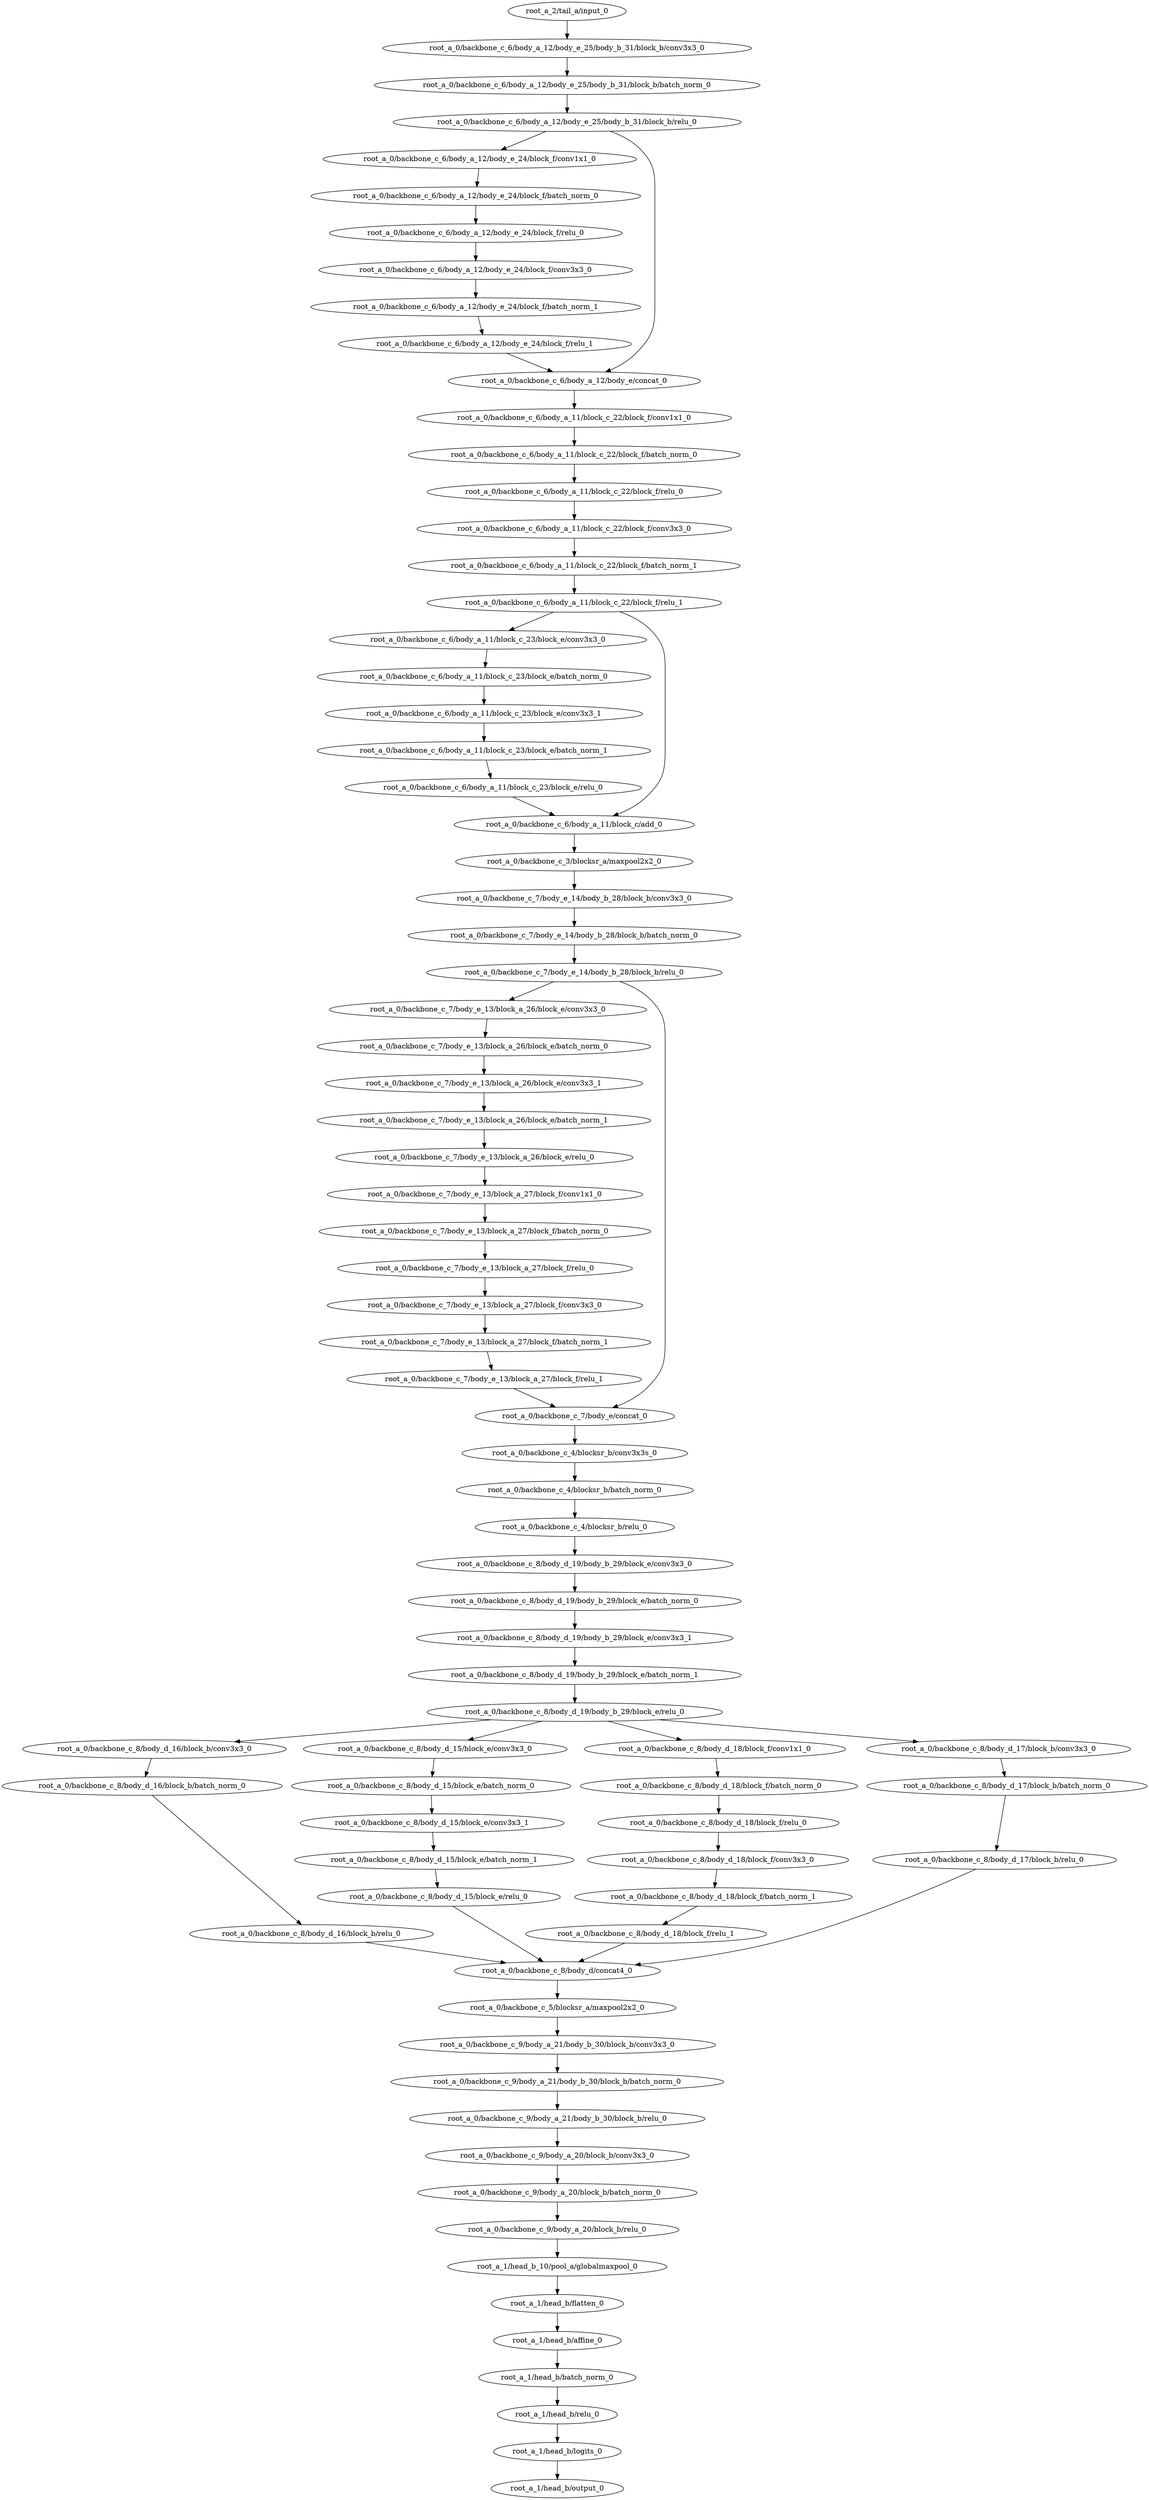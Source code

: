 digraph root_a {
	"root_a_2/tail_a/input_0"
	"root_a_0/backbone_c_6/body_a_12/body_e_25/body_b_31/block_b/conv3x3_0"
	"root_a_0/backbone_c_6/body_a_12/body_e_25/body_b_31/block_b/batch_norm_0"
	"root_a_0/backbone_c_6/body_a_12/body_e_25/body_b_31/block_b/relu_0"
	"root_a_0/backbone_c_6/body_a_12/body_e_24/block_f/conv1x1_0"
	"root_a_0/backbone_c_6/body_a_12/body_e_24/block_f/batch_norm_0"
	"root_a_0/backbone_c_6/body_a_12/body_e_24/block_f/relu_0"
	"root_a_0/backbone_c_6/body_a_12/body_e_24/block_f/conv3x3_0"
	"root_a_0/backbone_c_6/body_a_12/body_e_24/block_f/batch_norm_1"
	"root_a_0/backbone_c_6/body_a_12/body_e_24/block_f/relu_1"
	"root_a_0/backbone_c_6/body_a_12/body_e/concat_0"
	"root_a_0/backbone_c_6/body_a_11/block_c_22/block_f/conv1x1_0"
	"root_a_0/backbone_c_6/body_a_11/block_c_22/block_f/batch_norm_0"
	"root_a_0/backbone_c_6/body_a_11/block_c_22/block_f/relu_0"
	"root_a_0/backbone_c_6/body_a_11/block_c_22/block_f/conv3x3_0"
	"root_a_0/backbone_c_6/body_a_11/block_c_22/block_f/batch_norm_1"
	"root_a_0/backbone_c_6/body_a_11/block_c_22/block_f/relu_1"
	"root_a_0/backbone_c_6/body_a_11/block_c_23/block_e/conv3x3_0"
	"root_a_0/backbone_c_6/body_a_11/block_c_23/block_e/batch_norm_0"
	"root_a_0/backbone_c_6/body_a_11/block_c_23/block_e/conv3x3_1"
	"root_a_0/backbone_c_6/body_a_11/block_c_23/block_e/batch_norm_1"
	"root_a_0/backbone_c_6/body_a_11/block_c_23/block_e/relu_0"
	"root_a_0/backbone_c_6/body_a_11/block_c/add_0"
	"root_a_0/backbone_c_3/blocksr_a/maxpool2x2_0"
	"root_a_0/backbone_c_7/body_e_14/body_b_28/block_b/conv3x3_0"
	"root_a_0/backbone_c_7/body_e_14/body_b_28/block_b/batch_norm_0"
	"root_a_0/backbone_c_7/body_e_14/body_b_28/block_b/relu_0"
	"root_a_0/backbone_c_7/body_e_13/block_a_26/block_e/conv3x3_0"
	"root_a_0/backbone_c_7/body_e_13/block_a_26/block_e/batch_norm_0"
	"root_a_0/backbone_c_7/body_e_13/block_a_26/block_e/conv3x3_1"
	"root_a_0/backbone_c_7/body_e_13/block_a_26/block_e/batch_norm_1"
	"root_a_0/backbone_c_7/body_e_13/block_a_26/block_e/relu_0"
	"root_a_0/backbone_c_7/body_e_13/block_a_27/block_f/conv1x1_0"
	"root_a_0/backbone_c_7/body_e_13/block_a_27/block_f/batch_norm_0"
	"root_a_0/backbone_c_7/body_e_13/block_a_27/block_f/relu_0"
	"root_a_0/backbone_c_7/body_e_13/block_a_27/block_f/conv3x3_0"
	"root_a_0/backbone_c_7/body_e_13/block_a_27/block_f/batch_norm_1"
	"root_a_0/backbone_c_7/body_e_13/block_a_27/block_f/relu_1"
	"root_a_0/backbone_c_7/body_e/concat_0"
	"root_a_0/backbone_c_4/blocksr_b/conv3x3s_0"
	"root_a_0/backbone_c_4/blocksr_b/batch_norm_0"
	"root_a_0/backbone_c_4/blocksr_b/relu_0"
	"root_a_0/backbone_c_8/body_d_19/body_b_29/block_e/conv3x3_0"
	"root_a_0/backbone_c_8/body_d_19/body_b_29/block_e/batch_norm_0"
	"root_a_0/backbone_c_8/body_d_19/body_b_29/block_e/conv3x3_1"
	"root_a_0/backbone_c_8/body_d_19/body_b_29/block_e/batch_norm_1"
	"root_a_0/backbone_c_8/body_d_19/body_b_29/block_e/relu_0"
	"root_a_0/backbone_c_8/body_d_16/block_b/conv3x3_0"
	"root_a_0/backbone_c_8/body_d_16/block_b/batch_norm_0"
	"root_a_0/backbone_c_8/body_d_16/block_b/relu_0"
	"root_a_0/backbone_c_8/body_d_15/block_e/conv3x3_0"
	"root_a_0/backbone_c_8/body_d_15/block_e/batch_norm_0"
	"root_a_0/backbone_c_8/body_d_15/block_e/conv3x3_1"
	"root_a_0/backbone_c_8/body_d_15/block_e/batch_norm_1"
	"root_a_0/backbone_c_8/body_d_15/block_e/relu_0"
	"root_a_0/backbone_c_8/body_d_18/block_f/conv1x1_0"
	"root_a_0/backbone_c_8/body_d_18/block_f/batch_norm_0"
	"root_a_0/backbone_c_8/body_d_18/block_f/relu_0"
	"root_a_0/backbone_c_8/body_d_18/block_f/conv3x3_0"
	"root_a_0/backbone_c_8/body_d_18/block_f/batch_norm_1"
	"root_a_0/backbone_c_8/body_d_18/block_f/relu_1"
	"root_a_0/backbone_c_8/body_d_17/block_b/conv3x3_0"
	"root_a_0/backbone_c_8/body_d_17/block_b/batch_norm_0"
	"root_a_0/backbone_c_8/body_d_17/block_b/relu_0"
	"root_a_0/backbone_c_8/body_d/concat4_0"
	"root_a_0/backbone_c_5/blocksr_a/maxpool2x2_0"
	"root_a_0/backbone_c_9/body_a_21/body_b_30/block_b/conv3x3_0"
	"root_a_0/backbone_c_9/body_a_21/body_b_30/block_b/batch_norm_0"
	"root_a_0/backbone_c_9/body_a_21/body_b_30/block_b/relu_0"
	"root_a_0/backbone_c_9/body_a_20/block_b/conv3x3_0"
	"root_a_0/backbone_c_9/body_a_20/block_b/batch_norm_0"
	"root_a_0/backbone_c_9/body_a_20/block_b/relu_0"
	"root_a_1/head_b_10/pool_a/globalmaxpool_0"
	"root_a_1/head_b/flatten_0"
	"root_a_1/head_b/affine_0"
	"root_a_1/head_b/batch_norm_0"
	"root_a_1/head_b/relu_0"
	"root_a_1/head_b/logits_0"
	"root_a_1/head_b/output_0"

	"root_a_2/tail_a/input_0" -> "root_a_0/backbone_c_6/body_a_12/body_e_25/body_b_31/block_b/conv3x3_0"
	"root_a_0/backbone_c_6/body_a_12/body_e_25/body_b_31/block_b/conv3x3_0" -> "root_a_0/backbone_c_6/body_a_12/body_e_25/body_b_31/block_b/batch_norm_0"
	"root_a_0/backbone_c_6/body_a_12/body_e_25/body_b_31/block_b/batch_norm_0" -> "root_a_0/backbone_c_6/body_a_12/body_e_25/body_b_31/block_b/relu_0"
	"root_a_0/backbone_c_6/body_a_12/body_e_25/body_b_31/block_b/relu_0" -> "root_a_0/backbone_c_6/body_a_12/body_e_24/block_f/conv1x1_0"
	"root_a_0/backbone_c_6/body_a_12/body_e_24/block_f/conv1x1_0" -> "root_a_0/backbone_c_6/body_a_12/body_e_24/block_f/batch_norm_0"
	"root_a_0/backbone_c_6/body_a_12/body_e_24/block_f/batch_norm_0" -> "root_a_0/backbone_c_6/body_a_12/body_e_24/block_f/relu_0"
	"root_a_0/backbone_c_6/body_a_12/body_e_24/block_f/relu_0" -> "root_a_0/backbone_c_6/body_a_12/body_e_24/block_f/conv3x3_0"
	"root_a_0/backbone_c_6/body_a_12/body_e_24/block_f/conv3x3_0" -> "root_a_0/backbone_c_6/body_a_12/body_e_24/block_f/batch_norm_1"
	"root_a_0/backbone_c_6/body_a_12/body_e_24/block_f/batch_norm_1" -> "root_a_0/backbone_c_6/body_a_12/body_e_24/block_f/relu_1"
	"root_a_0/backbone_c_6/body_a_12/body_e_24/block_f/relu_1" -> "root_a_0/backbone_c_6/body_a_12/body_e/concat_0"
	"root_a_0/backbone_c_6/body_a_12/body_e_25/body_b_31/block_b/relu_0" -> "root_a_0/backbone_c_6/body_a_12/body_e/concat_0"
	"root_a_0/backbone_c_6/body_a_12/body_e/concat_0" -> "root_a_0/backbone_c_6/body_a_11/block_c_22/block_f/conv1x1_0"
	"root_a_0/backbone_c_6/body_a_11/block_c_22/block_f/conv1x1_0" -> "root_a_0/backbone_c_6/body_a_11/block_c_22/block_f/batch_norm_0"
	"root_a_0/backbone_c_6/body_a_11/block_c_22/block_f/batch_norm_0" -> "root_a_0/backbone_c_6/body_a_11/block_c_22/block_f/relu_0"
	"root_a_0/backbone_c_6/body_a_11/block_c_22/block_f/relu_0" -> "root_a_0/backbone_c_6/body_a_11/block_c_22/block_f/conv3x3_0"
	"root_a_0/backbone_c_6/body_a_11/block_c_22/block_f/conv3x3_0" -> "root_a_0/backbone_c_6/body_a_11/block_c_22/block_f/batch_norm_1"
	"root_a_0/backbone_c_6/body_a_11/block_c_22/block_f/batch_norm_1" -> "root_a_0/backbone_c_6/body_a_11/block_c_22/block_f/relu_1"
	"root_a_0/backbone_c_6/body_a_11/block_c_22/block_f/relu_1" -> "root_a_0/backbone_c_6/body_a_11/block_c_23/block_e/conv3x3_0"
	"root_a_0/backbone_c_6/body_a_11/block_c_23/block_e/conv3x3_0" -> "root_a_0/backbone_c_6/body_a_11/block_c_23/block_e/batch_norm_0"
	"root_a_0/backbone_c_6/body_a_11/block_c_23/block_e/batch_norm_0" -> "root_a_0/backbone_c_6/body_a_11/block_c_23/block_e/conv3x3_1"
	"root_a_0/backbone_c_6/body_a_11/block_c_23/block_e/conv3x3_1" -> "root_a_0/backbone_c_6/body_a_11/block_c_23/block_e/batch_norm_1"
	"root_a_0/backbone_c_6/body_a_11/block_c_23/block_e/batch_norm_1" -> "root_a_0/backbone_c_6/body_a_11/block_c_23/block_e/relu_0"
	"root_a_0/backbone_c_6/body_a_11/block_c_23/block_e/relu_0" -> "root_a_0/backbone_c_6/body_a_11/block_c/add_0"
	"root_a_0/backbone_c_6/body_a_11/block_c_22/block_f/relu_1" -> "root_a_0/backbone_c_6/body_a_11/block_c/add_0"
	"root_a_0/backbone_c_6/body_a_11/block_c/add_0" -> "root_a_0/backbone_c_3/blocksr_a/maxpool2x2_0"
	"root_a_0/backbone_c_3/blocksr_a/maxpool2x2_0" -> "root_a_0/backbone_c_7/body_e_14/body_b_28/block_b/conv3x3_0"
	"root_a_0/backbone_c_7/body_e_14/body_b_28/block_b/conv3x3_0" -> "root_a_0/backbone_c_7/body_e_14/body_b_28/block_b/batch_norm_0"
	"root_a_0/backbone_c_7/body_e_14/body_b_28/block_b/batch_norm_0" -> "root_a_0/backbone_c_7/body_e_14/body_b_28/block_b/relu_0"
	"root_a_0/backbone_c_7/body_e_14/body_b_28/block_b/relu_0" -> "root_a_0/backbone_c_7/body_e_13/block_a_26/block_e/conv3x3_0"
	"root_a_0/backbone_c_7/body_e_13/block_a_26/block_e/conv3x3_0" -> "root_a_0/backbone_c_7/body_e_13/block_a_26/block_e/batch_norm_0"
	"root_a_0/backbone_c_7/body_e_13/block_a_26/block_e/batch_norm_0" -> "root_a_0/backbone_c_7/body_e_13/block_a_26/block_e/conv3x3_1"
	"root_a_0/backbone_c_7/body_e_13/block_a_26/block_e/conv3x3_1" -> "root_a_0/backbone_c_7/body_e_13/block_a_26/block_e/batch_norm_1"
	"root_a_0/backbone_c_7/body_e_13/block_a_26/block_e/batch_norm_1" -> "root_a_0/backbone_c_7/body_e_13/block_a_26/block_e/relu_0"
	"root_a_0/backbone_c_7/body_e_13/block_a_26/block_e/relu_0" -> "root_a_0/backbone_c_7/body_e_13/block_a_27/block_f/conv1x1_0"
	"root_a_0/backbone_c_7/body_e_13/block_a_27/block_f/conv1x1_0" -> "root_a_0/backbone_c_7/body_e_13/block_a_27/block_f/batch_norm_0"
	"root_a_0/backbone_c_7/body_e_13/block_a_27/block_f/batch_norm_0" -> "root_a_0/backbone_c_7/body_e_13/block_a_27/block_f/relu_0"
	"root_a_0/backbone_c_7/body_e_13/block_a_27/block_f/relu_0" -> "root_a_0/backbone_c_7/body_e_13/block_a_27/block_f/conv3x3_0"
	"root_a_0/backbone_c_7/body_e_13/block_a_27/block_f/conv3x3_0" -> "root_a_0/backbone_c_7/body_e_13/block_a_27/block_f/batch_norm_1"
	"root_a_0/backbone_c_7/body_e_13/block_a_27/block_f/batch_norm_1" -> "root_a_0/backbone_c_7/body_e_13/block_a_27/block_f/relu_1"
	"root_a_0/backbone_c_7/body_e_13/block_a_27/block_f/relu_1" -> "root_a_0/backbone_c_7/body_e/concat_0"
	"root_a_0/backbone_c_7/body_e_14/body_b_28/block_b/relu_0" -> "root_a_0/backbone_c_7/body_e/concat_0"
	"root_a_0/backbone_c_7/body_e/concat_0" -> "root_a_0/backbone_c_4/blocksr_b/conv3x3s_0"
	"root_a_0/backbone_c_4/blocksr_b/conv3x3s_0" -> "root_a_0/backbone_c_4/blocksr_b/batch_norm_0"
	"root_a_0/backbone_c_4/blocksr_b/batch_norm_0" -> "root_a_0/backbone_c_4/blocksr_b/relu_0"
	"root_a_0/backbone_c_4/blocksr_b/relu_0" -> "root_a_0/backbone_c_8/body_d_19/body_b_29/block_e/conv3x3_0"
	"root_a_0/backbone_c_8/body_d_19/body_b_29/block_e/conv3x3_0" -> "root_a_0/backbone_c_8/body_d_19/body_b_29/block_e/batch_norm_0"
	"root_a_0/backbone_c_8/body_d_19/body_b_29/block_e/batch_norm_0" -> "root_a_0/backbone_c_8/body_d_19/body_b_29/block_e/conv3x3_1"
	"root_a_0/backbone_c_8/body_d_19/body_b_29/block_e/conv3x3_1" -> "root_a_0/backbone_c_8/body_d_19/body_b_29/block_e/batch_norm_1"
	"root_a_0/backbone_c_8/body_d_19/body_b_29/block_e/batch_norm_1" -> "root_a_0/backbone_c_8/body_d_19/body_b_29/block_e/relu_0"
	"root_a_0/backbone_c_8/body_d_19/body_b_29/block_e/relu_0" -> "root_a_0/backbone_c_8/body_d_16/block_b/conv3x3_0"
	"root_a_0/backbone_c_8/body_d_16/block_b/conv3x3_0" -> "root_a_0/backbone_c_8/body_d_16/block_b/batch_norm_0"
	"root_a_0/backbone_c_8/body_d_16/block_b/batch_norm_0" -> "root_a_0/backbone_c_8/body_d_16/block_b/relu_0"
	"root_a_0/backbone_c_8/body_d_19/body_b_29/block_e/relu_0" -> "root_a_0/backbone_c_8/body_d_15/block_e/conv3x3_0"
	"root_a_0/backbone_c_8/body_d_15/block_e/conv3x3_0" -> "root_a_0/backbone_c_8/body_d_15/block_e/batch_norm_0"
	"root_a_0/backbone_c_8/body_d_15/block_e/batch_norm_0" -> "root_a_0/backbone_c_8/body_d_15/block_e/conv3x3_1"
	"root_a_0/backbone_c_8/body_d_15/block_e/conv3x3_1" -> "root_a_0/backbone_c_8/body_d_15/block_e/batch_norm_1"
	"root_a_0/backbone_c_8/body_d_15/block_e/batch_norm_1" -> "root_a_0/backbone_c_8/body_d_15/block_e/relu_0"
	"root_a_0/backbone_c_8/body_d_19/body_b_29/block_e/relu_0" -> "root_a_0/backbone_c_8/body_d_18/block_f/conv1x1_0"
	"root_a_0/backbone_c_8/body_d_18/block_f/conv1x1_0" -> "root_a_0/backbone_c_8/body_d_18/block_f/batch_norm_0"
	"root_a_0/backbone_c_8/body_d_18/block_f/batch_norm_0" -> "root_a_0/backbone_c_8/body_d_18/block_f/relu_0"
	"root_a_0/backbone_c_8/body_d_18/block_f/relu_0" -> "root_a_0/backbone_c_8/body_d_18/block_f/conv3x3_0"
	"root_a_0/backbone_c_8/body_d_18/block_f/conv3x3_0" -> "root_a_0/backbone_c_8/body_d_18/block_f/batch_norm_1"
	"root_a_0/backbone_c_8/body_d_18/block_f/batch_norm_1" -> "root_a_0/backbone_c_8/body_d_18/block_f/relu_1"
	"root_a_0/backbone_c_8/body_d_19/body_b_29/block_e/relu_0" -> "root_a_0/backbone_c_8/body_d_17/block_b/conv3x3_0"
	"root_a_0/backbone_c_8/body_d_17/block_b/conv3x3_0" -> "root_a_0/backbone_c_8/body_d_17/block_b/batch_norm_0"
	"root_a_0/backbone_c_8/body_d_17/block_b/batch_norm_0" -> "root_a_0/backbone_c_8/body_d_17/block_b/relu_0"
	"root_a_0/backbone_c_8/body_d_16/block_b/relu_0" -> "root_a_0/backbone_c_8/body_d/concat4_0"
	"root_a_0/backbone_c_8/body_d_15/block_e/relu_0" -> "root_a_0/backbone_c_8/body_d/concat4_0"
	"root_a_0/backbone_c_8/body_d_18/block_f/relu_1" -> "root_a_0/backbone_c_8/body_d/concat4_0"
	"root_a_0/backbone_c_8/body_d_17/block_b/relu_0" -> "root_a_0/backbone_c_8/body_d/concat4_0"
	"root_a_0/backbone_c_8/body_d/concat4_0" -> "root_a_0/backbone_c_5/blocksr_a/maxpool2x2_0"
	"root_a_0/backbone_c_5/blocksr_a/maxpool2x2_0" -> "root_a_0/backbone_c_9/body_a_21/body_b_30/block_b/conv3x3_0"
	"root_a_0/backbone_c_9/body_a_21/body_b_30/block_b/conv3x3_0" -> "root_a_0/backbone_c_9/body_a_21/body_b_30/block_b/batch_norm_0"
	"root_a_0/backbone_c_9/body_a_21/body_b_30/block_b/batch_norm_0" -> "root_a_0/backbone_c_9/body_a_21/body_b_30/block_b/relu_0"
	"root_a_0/backbone_c_9/body_a_21/body_b_30/block_b/relu_0" -> "root_a_0/backbone_c_9/body_a_20/block_b/conv3x3_0"
	"root_a_0/backbone_c_9/body_a_20/block_b/conv3x3_0" -> "root_a_0/backbone_c_9/body_a_20/block_b/batch_norm_0"
	"root_a_0/backbone_c_9/body_a_20/block_b/batch_norm_0" -> "root_a_0/backbone_c_9/body_a_20/block_b/relu_0"
	"root_a_0/backbone_c_9/body_a_20/block_b/relu_0" -> "root_a_1/head_b_10/pool_a/globalmaxpool_0"
	"root_a_1/head_b_10/pool_a/globalmaxpool_0" -> "root_a_1/head_b/flatten_0"
	"root_a_1/head_b/flatten_0" -> "root_a_1/head_b/affine_0"
	"root_a_1/head_b/affine_0" -> "root_a_1/head_b/batch_norm_0"
	"root_a_1/head_b/batch_norm_0" -> "root_a_1/head_b/relu_0"
	"root_a_1/head_b/relu_0" -> "root_a_1/head_b/logits_0"
	"root_a_1/head_b/logits_0" -> "root_a_1/head_b/output_0"

}